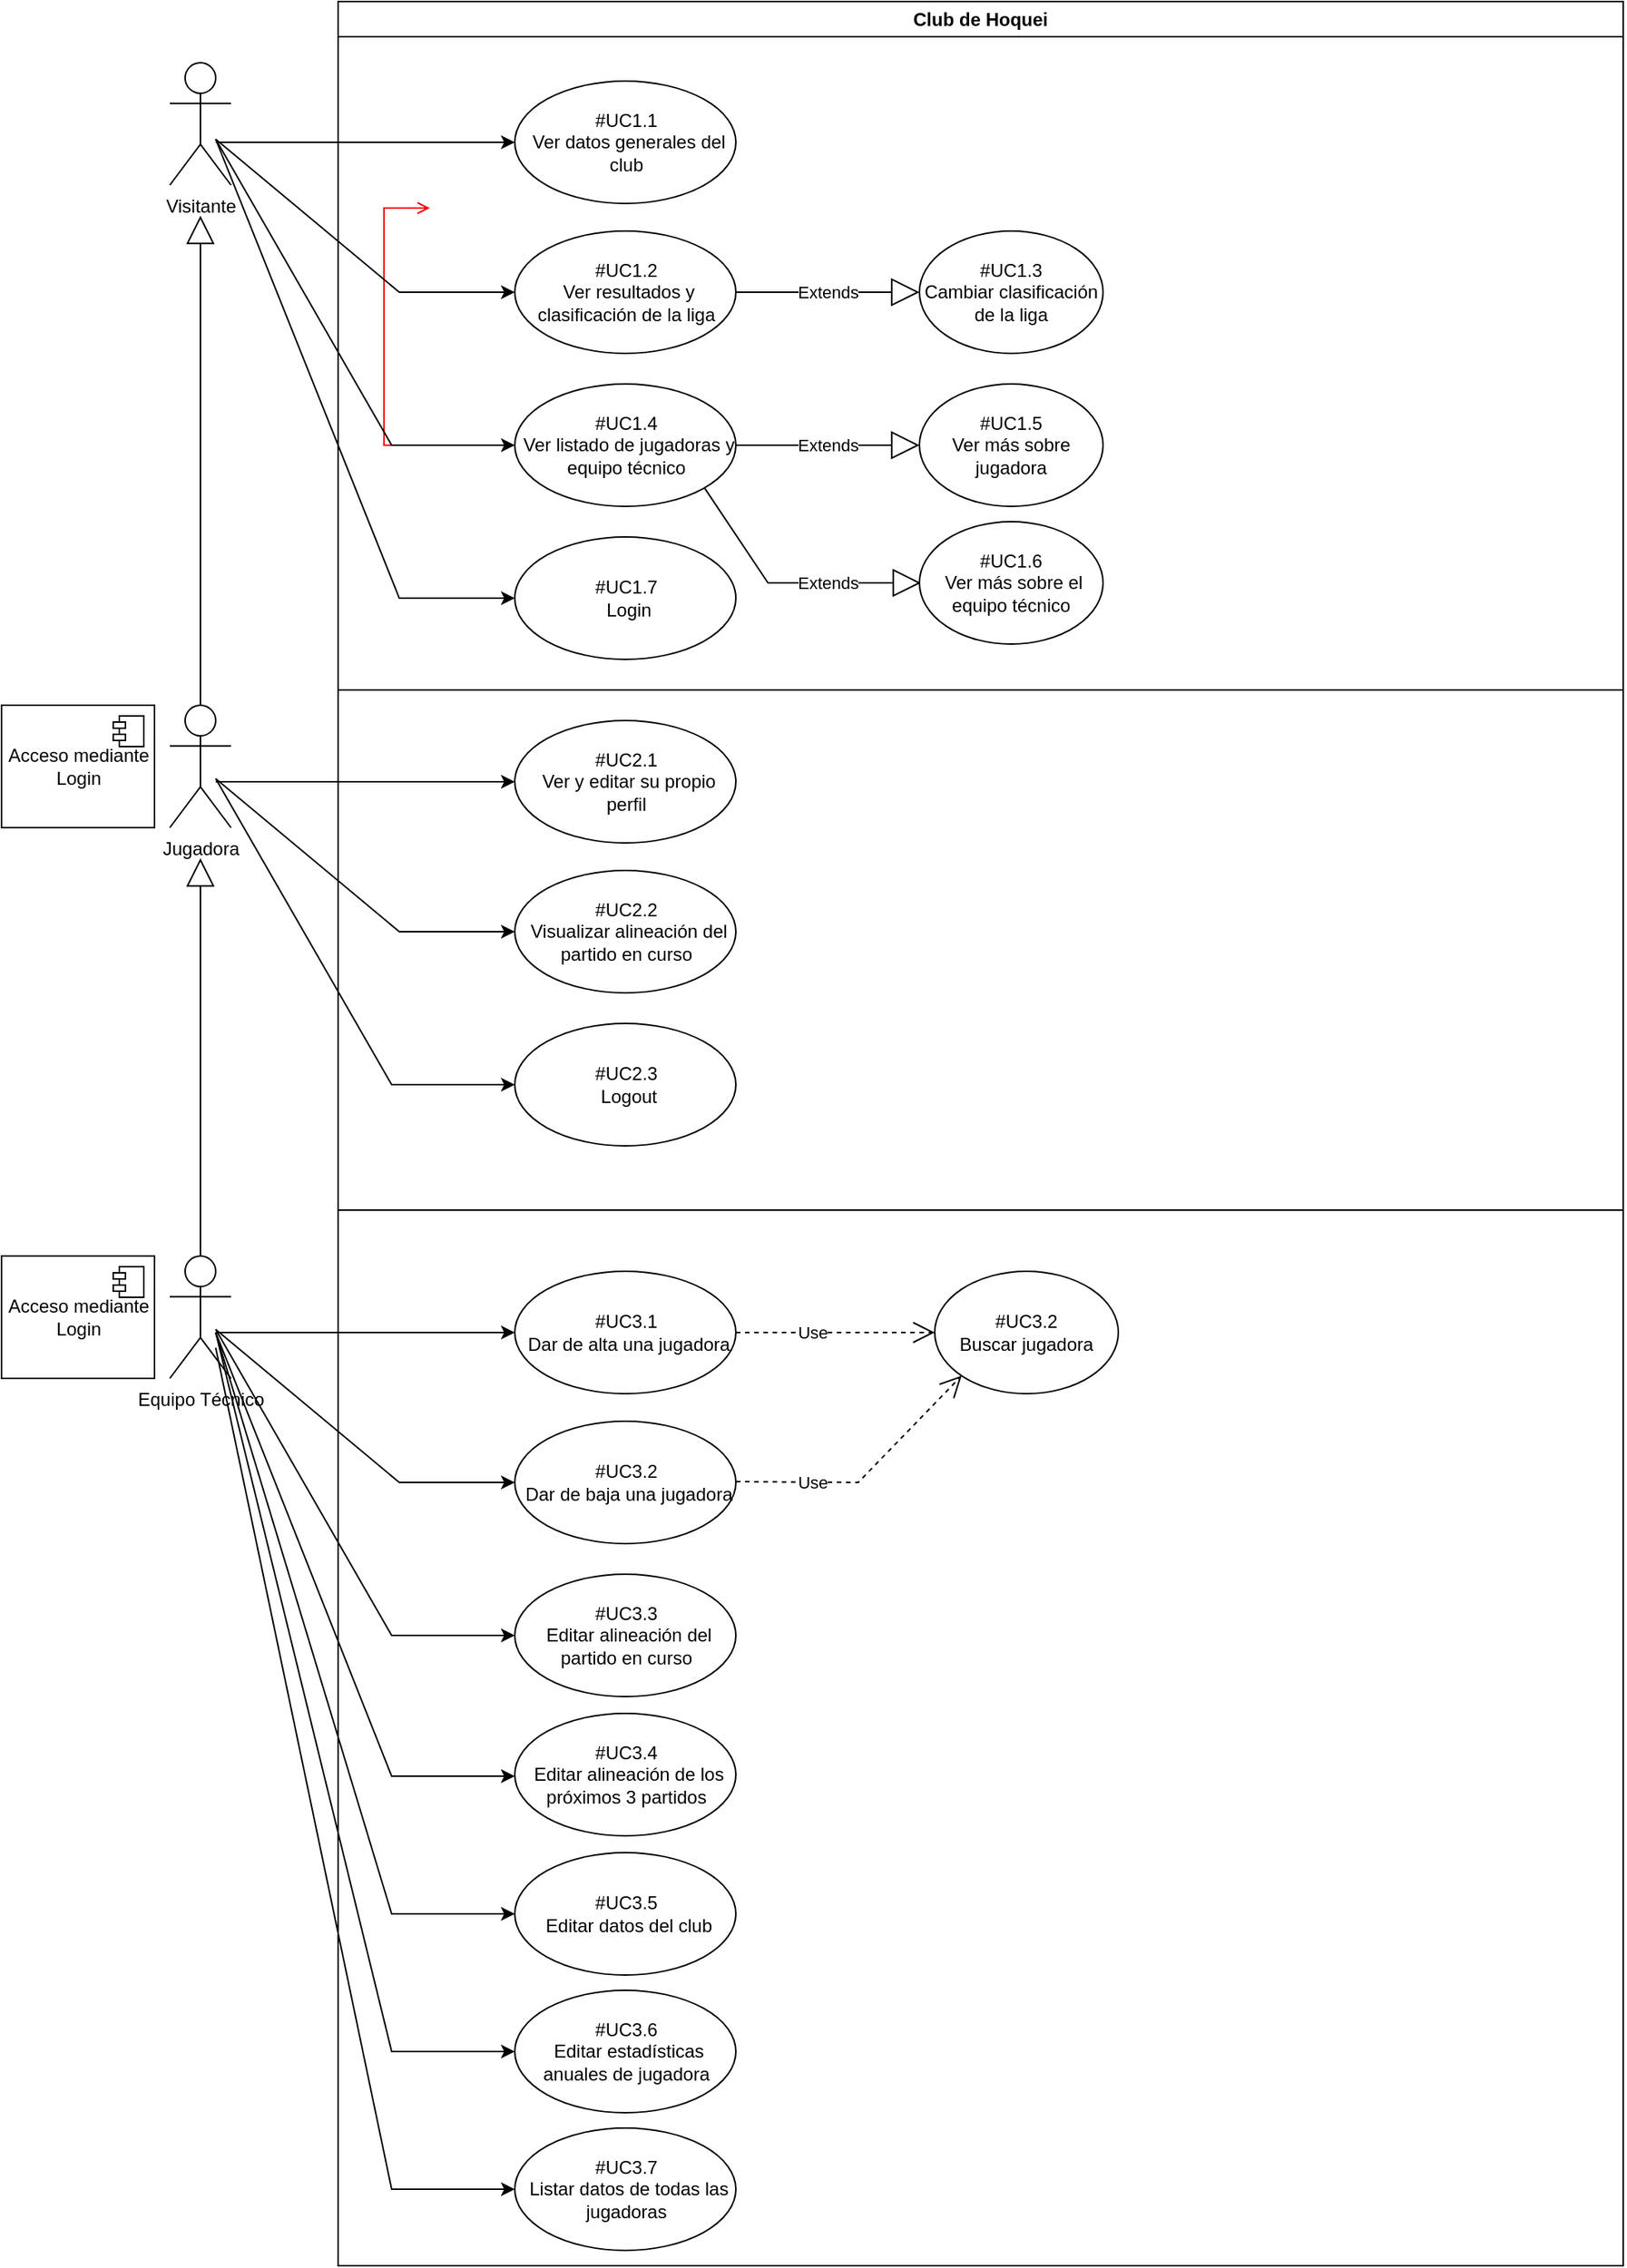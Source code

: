 <mxfile version="15.9.6" type="device"><diagram name="Page-1" id="e7e014a7-5840-1c2e-5031-d8a46d1fe8dd"><mxGraphModel dx="1422" dy="832" grid="1" gridSize="10" guides="1" tooltips="1" connect="1" arrows="1" fold="1" page="1" pageScale="1" pageWidth="1169" pageHeight="826" background="none" math="0" shadow="0"><root><mxCell id="0"/><mxCell id="1" parent="0"/><mxCell id="2" value="Club de Hoquei" style="swimlane;whiteSpace=wrap" parent="1" vertex="1"><mxGeometry x="230" y="120" width="840" height="1480" as="geometry"/></mxCell><mxCell id="12" value="" style="edgeStyle=elbowEdgeStyle;elbow=horizontal;strokeColor=#FF0000;endArrow=open;endFill=1;rounded=0" parent="2" source="10" edge="1"><mxGeometry width="100" height="100" relative="1" as="geometry"><mxPoint x="160" y="290" as="sourcePoint"/><mxPoint x="60" y="135" as="targetPoint"/><Array as="points"><mxPoint x="30" y="250"/></Array></mxGeometry></mxCell><mxCell id="1xdXu62VU8RJNNkbX2Nc-49" value="#UC1.1&lt;br&gt;&amp;nbsp;Ver datos generales del club" style="ellipse;whiteSpace=wrap;html=1;" vertex="1" parent="2"><mxGeometry x="115.5" y="52" width="144.5" height="80" as="geometry"/></mxCell><mxCell id="1xdXu62VU8RJNNkbX2Nc-60" value="#UC1.2&lt;br&gt;&amp;nbsp;Ver resultados y clasificación de la liga" style="ellipse;whiteSpace=wrap;html=1;" vertex="1" parent="2"><mxGeometry x="115.5" y="150" width="144.5" height="80" as="geometry"/></mxCell><mxCell id="1xdXu62VU8RJNNkbX2Nc-62" value="" style="endArrow=classic;html=1;rounded=0;entryX=0;entryY=0.5;entryDx=0;entryDy=0;" edge="1" parent="2" target="1xdXu62VU8RJNNkbX2Nc-60"><mxGeometry width="50" height="50" relative="1" as="geometry"><mxPoint x="-80" y="90" as="sourcePoint"/><mxPoint x="70" y="110" as="targetPoint"/><Array as="points"><mxPoint x="40" y="190"/></Array></mxGeometry></mxCell><mxCell id="1xdXu62VU8RJNNkbX2Nc-64" value="#UC1.4&lt;br&gt;&amp;nbsp;Ver listado de jugadoras y equipo técnico" style="ellipse;whiteSpace=wrap;html=1;" vertex="1" parent="2"><mxGeometry x="115.5" y="250" width="144.5" height="80" as="geometry"/></mxCell><mxCell id="1xdXu62VU8RJNNkbX2Nc-65" value="" style="endArrow=classic;html=1;rounded=0;entryX=0;entryY=0.5;entryDx=0;entryDy=0;" edge="1" parent="2" target="1xdXu62VU8RJNNkbX2Nc-64"><mxGeometry width="50" height="50" relative="1" as="geometry"><mxPoint x="-80" y="90" as="sourcePoint"/><mxPoint x="110" y="280" as="targetPoint"/><Array as="points"><mxPoint x="35" y="290"/></Array></mxGeometry></mxCell><mxCell id="1xdXu62VU8RJNNkbX2Nc-66" value="Extends" style="endArrow=block;endSize=16;endFill=0;html=1;rounded=0;exitX=1;exitY=0.5;exitDx=0;exitDy=0;entryX=0;entryY=0.5;entryDx=0;entryDy=0;" edge="1" parent="2" source="1xdXu62VU8RJNNkbX2Nc-60" target="1xdXu62VU8RJNNkbX2Nc-67"><mxGeometry width="160" relative="1" as="geometry"><mxPoint x="250" y="91.5" as="sourcePoint"/><mxPoint x="410" y="91.5" as="targetPoint"/></mxGeometry></mxCell><mxCell id="1xdXu62VU8RJNNkbX2Nc-67" value="#UC1.3&lt;br&gt;Cambiar clasificación de la liga" style="ellipse;whiteSpace=wrap;html=1;" vertex="1" parent="2"><mxGeometry x="380" y="150" width="120" height="80" as="geometry"/></mxCell><mxCell id="1xdXu62VU8RJNNkbX2Nc-69" value="Extends" style="endArrow=block;endSize=16;endFill=0;html=1;rounded=0;exitX=1;exitY=0.5;exitDx=0;exitDy=0;entryX=0;entryY=0.5;entryDx=0;entryDy=0;" edge="1" parent="2" target="1xdXu62VU8RJNNkbX2Nc-70"><mxGeometry width="160" relative="1" as="geometry"><mxPoint x="260" y="290" as="sourcePoint"/><mxPoint x="180" y="71.5" as="targetPoint"/></mxGeometry></mxCell><mxCell id="1xdXu62VU8RJNNkbX2Nc-70" value="#UC1.5&lt;br&gt;Ver más sobre jugadora" style="ellipse;whiteSpace=wrap;html=1;" vertex="1" parent="2"><mxGeometry x="380" y="250" width="120" height="80" as="geometry"/></mxCell><mxCell id="1xdXu62VU8RJNNkbX2Nc-71" value="Extends" style="endArrow=block;endSize=16;endFill=0;html=1;rounded=0;exitX=1;exitY=1;exitDx=0;exitDy=0;entryX=0;entryY=0.5;entryDx=0;entryDy=0;" edge="1" parent="2"><mxGeometry x="0.3" width="160" relative="1" as="geometry"><mxPoint x="239.75" y="318.333" as="sourcePoint"/><mxPoint x="381" y="380" as="targetPoint"/><Array as="points"><mxPoint x="281" y="380"/><mxPoint x="331" y="380"/></Array><mxPoint as="offset"/></mxGeometry></mxCell><mxCell id="1xdXu62VU8RJNNkbX2Nc-72" value="#UC1.6&lt;br&gt;&amp;nbsp;Ver más sobre el equipo técnico" style="ellipse;whiteSpace=wrap;html=1;" vertex="1" parent="2"><mxGeometry x="380" y="340" width="120" height="80" as="geometry"/></mxCell><mxCell id="1xdXu62VU8RJNNkbX2Nc-73" value="#UC1.7&lt;br&gt;&amp;nbsp;Login" style="ellipse;whiteSpace=wrap;html=1;" vertex="1" parent="2"><mxGeometry x="115.5" y="350" width="144.5" height="80" as="geometry"/></mxCell><mxCell id="1xdXu62VU8RJNNkbX2Nc-75" value="#UC2.1&lt;br&gt;&amp;nbsp;Ver y editar su propio perfil" style="ellipse;whiteSpace=wrap;html=1;" vertex="1" parent="2"><mxGeometry x="115.5" y="470" width="144.5" height="80" as="geometry"/></mxCell><mxCell id="1xdXu62VU8RJNNkbX2Nc-76" value="#UC2.2&lt;br&gt;&amp;nbsp;Visualizar alineación del partido en curso" style="ellipse;whiteSpace=wrap;html=1;" vertex="1" parent="2"><mxGeometry x="115.5" y="568" width="144.5" height="80" as="geometry"/></mxCell><mxCell id="1xdXu62VU8RJNNkbX2Nc-77" value="" style="endArrow=classic;html=1;rounded=0;entryX=0;entryY=0.5;entryDx=0;entryDy=0;" edge="1" parent="2" target="1xdXu62VU8RJNNkbX2Nc-76"><mxGeometry width="50" height="50" relative="1" as="geometry"><mxPoint x="-80" y="508" as="sourcePoint"/><mxPoint x="-160" y="408" as="targetPoint"/><Array as="points"><mxPoint x="40" y="608"/></Array></mxGeometry></mxCell><mxCell id="1xdXu62VU8RJNNkbX2Nc-78" value="#UC2.3&lt;br&gt;&amp;nbsp;Logout" style="ellipse;whiteSpace=wrap;html=1;" vertex="1" parent="2"><mxGeometry x="115.5" y="668" width="144.5" height="80" as="geometry"/></mxCell><mxCell id="1xdXu62VU8RJNNkbX2Nc-79" value="" style="endArrow=classic;html=1;rounded=0;entryX=0;entryY=0.5;entryDx=0;entryDy=0;" edge="1" parent="2" target="1xdXu62VU8RJNNkbX2Nc-78"><mxGeometry width="50" height="50" relative="1" as="geometry"><mxPoint x="-80" y="508" as="sourcePoint"/><mxPoint x="-120" y="578" as="targetPoint"/><Array as="points"><mxPoint x="35" y="708"/></Array></mxGeometry></mxCell><mxCell id="1xdXu62VU8RJNNkbX2Nc-87" value="" style="endArrow=classic;html=1;rounded=0;entryX=0;entryY=0.5;entryDx=0;entryDy=0;" edge="1" parent="2" target="1xdXu62VU8RJNNkbX2Nc-75"><mxGeometry width="50" height="50" relative="1" as="geometry"><mxPoint x="-80" y="510" as="sourcePoint"/><mxPoint x="380" y="608" as="targetPoint"/><Array as="points"><mxPoint x="50" y="510"/></Array></mxGeometry></mxCell><mxCell id="1xdXu62VU8RJNNkbX2Nc-94" value="#UC3.1&lt;br&gt;&amp;nbsp;Dar de alta una jugadora" style="ellipse;whiteSpace=wrap;html=1;" vertex="1" parent="2"><mxGeometry x="115.5" y="830" width="144.5" height="80" as="geometry"/></mxCell><mxCell id="1xdXu62VU8RJNNkbX2Nc-95" value="#UC3.2&lt;br&gt;&amp;nbsp;Dar de baja una jugadora" style="ellipse;whiteSpace=wrap;html=1;" vertex="1" parent="2"><mxGeometry x="115.5" y="928" width="144.5" height="80" as="geometry"/></mxCell><mxCell id="1xdXu62VU8RJNNkbX2Nc-96" value="" style="endArrow=classic;html=1;rounded=0;entryX=0;entryY=0.5;entryDx=0;entryDy=0;" edge="1" parent="2" target="1xdXu62VU8RJNNkbX2Nc-95"><mxGeometry width="50" height="50" relative="1" as="geometry"><mxPoint x="-80" y="868" as="sourcePoint"/><mxPoint x="-390" y="648" as="targetPoint"/><Array as="points"><mxPoint x="40" y="968"/></Array></mxGeometry></mxCell><mxCell id="1xdXu62VU8RJNNkbX2Nc-97" value="#UC3.3&lt;br&gt;&amp;nbsp;Editar alineación del partido en curso" style="ellipse;whiteSpace=wrap;html=1;" vertex="1" parent="2"><mxGeometry x="115.5" y="1028" width="144.5" height="80" as="geometry"/></mxCell><mxCell id="1xdXu62VU8RJNNkbX2Nc-98" value="" style="endArrow=classic;html=1;rounded=0;entryX=0;entryY=0.5;entryDx=0;entryDy=0;" edge="1" parent="2" target="1xdXu62VU8RJNNkbX2Nc-97"><mxGeometry width="50" height="50" relative="1" as="geometry"><mxPoint x="-80" y="868" as="sourcePoint"/><mxPoint x="-350" y="818" as="targetPoint"/><Array as="points"><mxPoint x="35" y="1068"/></Array></mxGeometry></mxCell><mxCell id="1xdXu62VU8RJNNkbX2Nc-99" value="" style="endArrow=classic;html=1;rounded=0;entryX=0;entryY=0.5;entryDx=0;entryDy=0;" edge="1" parent="2" target="1xdXu62VU8RJNNkbX2Nc-94"><mxGeometry width="50" height="50" relative="1" as="geometry"><mxPoint x="-80" y="870" as="sourcePoint"/><mxPoint x="150" y="848" as="targetPoint"/><Array as="points"><mxPoint x="50" y="870"/></Array></mxGeometry></mxCell><mxCell id="1xdXu62VU8RJNNkbX2Nc-101" value="" style="endArrow=none;html=1;rounded=0;" edge="1" parent="2"><mxGeometry width="50" height="50" relative="1" as="geometry"><mxPoint y="790" as="sourcePoint"/><mxPoint x="840" y="790" as="targetPoint"/></mxGeometry></mxCell><mxCell id="1xdXu62VU8RJNNkbX2Nc-102" value="#UC3.4&lt;br&gt;&amp;nbsp;Editar alineación de los próximos 3 partidos" style="ellipse;whiteSpace=wrap;html=1;" vertex="1" parent="2"><mxGeometry x="115.5" y="1119" width="144.5" height="80" as="geometry"/></mxCell><mxCell id="1xdXu62VU8RJNNkbX2Nc-103" value="" style="endArrow=classic;html=1;rounded=0;entryX=0;entryY=0.5;entryDx=0;entryDy=0;" edge="1" parent="2"><mxGeometry width="50" height="50" relative="1" as="geometry"><mxPoint x="-80" y="870" as="sourcePoint"/><mxPoint x="115.5" y="1160" as="targetPoint"/><Array as="points"><mxPoint x="35" y="1160"/></Array></mxGeometry></mxCell><mxCell id="1xdXu62VU8RJNNkbX2Nc-104" value="#UC3.5&lt;br&gt;&amp;nbsp;Editar datos del club" style="ellipse;whiteSpace=wrap;html=1;" vertex="1" parent="2"><mxGeometry x="115.5" y="1210" width="144.5" height="80" as="geometry"/></mxCell><mxCell id="1xdXu62VU8RJNNkbX2Nc-105" value="#UC3.6&lt;br&gt;&amp;nbsp;Editar estadísticas anuales de jugadora" style="ellipse;whiteSpace=wrap;html=1;" vertex="1" parent="2"><mxGeometry x="115.5" y="1300" width="144.5" height="80" as="geometry"/></mxCell><mxCell id="1xdXu62VU8RJNNkbX2Nc-106" value="" style="endArrow=classic;html=1;rounded=0;entryX=0;entryY=0.5;entryDx=0;entryDy=0;" edge="1" parent="2"><mxGeometry width="50" height="50" relative="1" as="geometry"><mxPoint x="-80" y="870" as="sourcePoint"/><mxPoint x="115.5" y="1250" as="targetPoint"/><Array as="points"><mxPoint x="35" y="1250"/></Array></mxGeometry></mxCell><mxCell id="1xdXu62VU8RJNNkbX2Nc-107" value="" style="endArrow=classic;html=1;rounded=0;entryX=0;entryY=0.5;entryDx=0;entryDy=0;" edge="1" parent="2"><mxGeometry width="50" height="50" relative="1" as="geometry"><mxPoint x="-80" y="870" as="sourcePoint"/><mxPoint x="115.5" y="1340" as="targetPoint"/><Array as="points"><mxPoint x="35" y="1340"/></Array></mxGeometry></mxCell><mxCell id="1xdXu62VU8RJNNkbX2Nc-109" value="#UC3.2&lt;br&gt;Buscar jugadora" style="ellipse;whiteSpace=wrap;html=1;" vertex="1" parent="2"><mxGeometry x="390" y="830" width="120" height="80" as="geometry"/></mxCell><mxCell id="1xdXu62VU8RJNNkbX2Nc-110" value="Use" style="endArrow=open;endSize=12;dashed=1;html=1;rounded=0;exitX=1;exitY=0.5;exitDx=0;exitDy=0;entryX=0;entryY=0.5;entryDx=0;entryDy=0;" edge="1" parent="2" source="1xdXu62VU8RJNNkbX2Nc-94" target="1xdXu62VU8RJNNkbX2Nc-109"><mxGeometry x="-0.231" width="160" relative="1" as="geometry"><mxPoint x="270" y="880" as="sourcePoint"/><mxPoint x="430" y="880" as="targetPoint"/><mxPoint as="offset"/></mxGeometry></mxCell><mxCell id="1xdXu62VU8RJNNkbX2Nc-111" value="Use" style="endArrow=open;endSize=12;dashed=1;html=1;rounded=0;exitX=1;exitY=0.5;exitDx=0;exitDy=0;entryX=0;entryY=1;entryDx=0;entryDy=0;" edge="1" parent="2" target="1xdXu62VU8RJNNkbX2Nc-109"><mxGeometry x="-0.435" width="160" relative="1" as="geometry"><mxPoint x="260" y="967.5" as="sourcePoint"/><mxPoint x="390" y="967.5" as="targetPoint"/><Array as="points"><mxPoint x="340" y="968"/></Array><mxPoint as="offset"/></mxGeometry></mxCell><mxCell id="1xdXu62VU8RJNNkbX2Nc-112" value="#UC3.7&lt;br&gt;&amp;nbsp;Listar datos de todas las jugadoras" style="ellipse;whiteSpace=wrap;html=1;" vertex="1" parent="2"><mxGeometry x="115.5" y="1390" width="144.5" height="80" as="geometry"/></mxCell><mxCell id="1xdXu62VU8RJNNkbX2Nc-113" value="" style="endArrow=classic;html=1;rounded=0;entryX=0;entryY=0.5;entryDx=0;entryDy=0;" edge="1" parent="2"><mxGeometry width="50" height="50" relative="1" as="geometry"><mxPoint x="-80" y="880" as="sourcePoint"/><mxPoint x="115.5" y="1430" as="targetPoint"/><Array as="points"><mxPoint x="35" y="1430"/></Array></mxGeometry></mxCell><mxCell id="1xdXu62VU8RJNNkbX2Nc-48" value="Visitante" style="shape=umlActor;verticalLabelPosition=bottom;verticalAlign=top;html=1;outlineConnect=0;" vertex="1" parent="1"><mxGeometry x="120" y="160" width="40" height="80" as="geometry"/></mxCell><mxCell id="1xdXu62VU8RJNNkbX2Nc-51" value="Equipo Técnico" style="shape=umlActor;verticalLabelPosition=bottom;verticalAlign=top;html=1;outlineConnect=0;" vertex="1" parent="1"><mxGeometry x="120" y="940" width="40" height="80" as="geometry"/></mxCell><mxCell id="1xdXu62VU8RJNNkbX2Nc-52" value="Jugadora" style="shape=umlActor;verticalLabelPosition=bottom;verticalAlign=top;html=1;outlineConnect=0;" vertex="1" parent="1"><mxGeometry x="120" y="580" width="40" height="80" as="geometry"/></mxCell><mxCell id="1xdXu62VU8RJNNkbX2Nc-57" value="" style="endArrow=block;endSize=16;endFill=0;html=1;rounded=0;" edge="1" parent="1" source="1xdXu62VU8RJNNkbX2Nc-52"><mxGeometry width="160" relative="1" as="geometry"><mxPoint y="310" as="sourcePoint"/><mxPoint x="140" y="260" as="targetPoint"/></mxGeometry></mxCell><mxCell id="1xdXu62VU8RJNNkbX2Nc-58" value="" style="endArrow=block;endSize=16;endFill=0;html=1;rounded=0;exitX=0.5;exitY=0;exitDx=0;exitDy=0;exitPerimeter=0;" edge="1" parent="1" source="1xdXu62VU8RJNNkbX2Nc-51"><mxGeometry width="160" relative="1" as="geometry"><mxPoint x="140" y="930" as="sourcePoint"/><mxPoint x="140" y="680" as="targetPoint"/></mxGeometry></mxCell><mxCell id="1xdXu62VU8RJNNkbX2Nc-59" value="" style="endArrow=classic;html=1;rounded=0;entryX=0;entryY=0.5;entryDx=0;entryDy=0;" edge="1" parent="1" target="1xdXu62VU8RJNNkbX2Nc-49"><mxGeometry width="50" height="50" relative="1" as="geometry"><mxPoint x="150" y="212" as="sourcePoint"/><mxPoint x="610" y="310" as="targetPoint"/><Array as="points"><mxPoint x="280" y="212"/></Array></mxGeometry></mxCell><mxCell id="1xdXu62VU8RJNNkbX2Nc-74" value="" style="endArrow=classic;html=1;rounded=0;entryX=0;entryY=0.5;entryDx=0;entryDy=0;" edge="1" parent="1" target="1xdXu62VU8RJNNkbX2Nc-73"><mxGeometry width="50" height="50" relative="1" as="geometry"><mxPoint x="150" y="210" as="sourcePoint"/><mxPoint x="355.5" y="420" as="targetPoint"/><Array as="points"><mxPoint x="270" y="510"/></Array></mxGeometry></mxCell><mxCell id="1xdXu62VU8RJNNkbX2Nc-89" value="Acceso mediante &lt;br&gt;Login" style="html=1;dropTarget=0;" vertex="1" parent="1"><mxGeometry x="10" y="580" width="100" height="80" as="geometry"/></mxCell><mxCell id="1xdXu62VU8RJNNkbX2Nc-90" value="" style="shape=module;jettyWidth=8;jettyHeight=4;" vertex="1" parent="1xdXu62VU8RJNNkbX2Nc-89"><mxGeometry x="1" width="20" height="20" relative="1" as="geometry"><mxPoint x="-27" y="7" as="offset"/></mxGeometry></mxCell><mxCell id="1xdXu62VU8RJNNkbX2Nc-91" value="Acceso mediante &lt;br&gt;Login" style="html=1;dropTarget=0;" vertex="1" parent="1"><mxGeometry x="10" y="940" width="100" height="80" as="geometry"/></mxCell><mxCell id="1xdXu62VU8RJNNkbX2Nc-92" value="" style="shape=module;jettyWidth=8;jettyHeight=4;" vertex="1" parent="1xdXu62VU8RJNNkbX2Nc-91"><mxGeometry x="1" width="20" height="20" relative="1" as="geometry"><mxPoint x="-27" y="7" as="offset"/></mxGeometry></mxCell><mxCell id="1xdXu62VU8RJNNkbX2Nc-100" value="" style="endArrow=none;html=1;rounded=0;" edge="1" parent="1"><mxGeometry width="50" height="50" relative="1" as="geometry"><mxPoint x="230" y="570" as="sourcePoint"/><mxPoint x="1070" y="570" as="targetPoint"/></mxGeometry></mxCell></root></mxGraphModel></diagram></mxfile>
